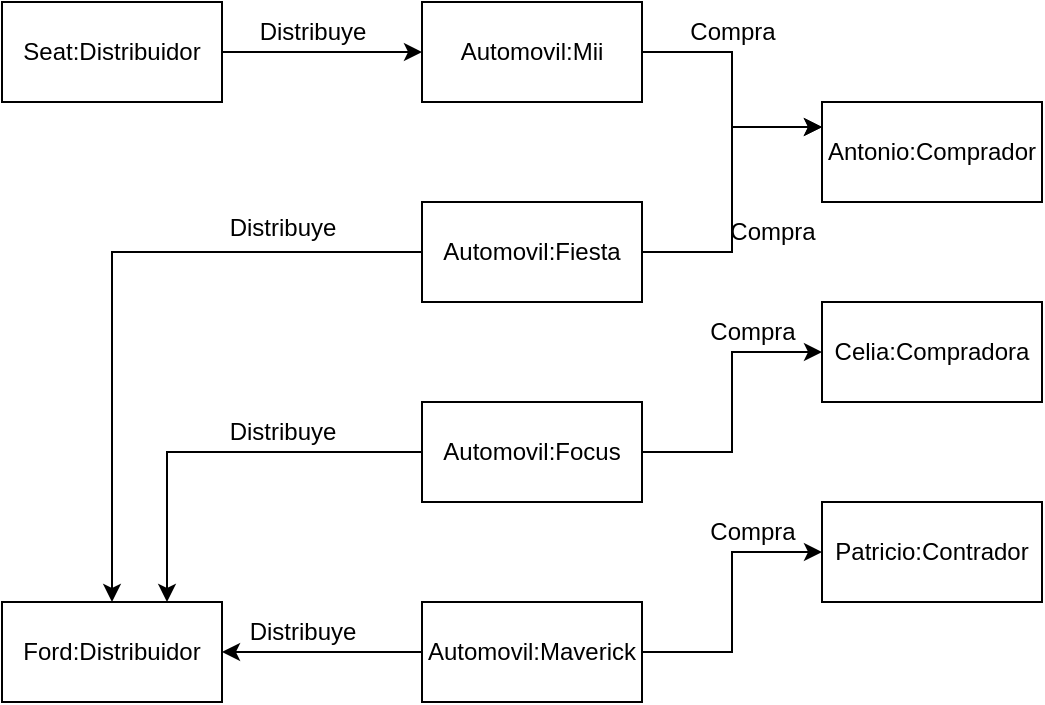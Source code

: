 <mxfile version="24.0.1" type="github">
  <diagram name="Page-1" id="rN5x7KIfAJGTpKDITKL9">
    <mxGraphModel dx="1434" dy="795" grid="1" gridSize="10" guides="1" tooltips="1" connect="1" arrows="1" fold="1" page="1" pageScale="1" pageWidth="850" pageHeight="1100" math="0" shadow="0">
      <root>
        <mxCell id="0" />
        <mxCell id="1" parent="0" />
        <mxCell id="iQYJBfHF8Syut_5VW8lq-13" style="edgeStyle=orthogonalEdgeStyle;rounded=0;orthogonalLoop=1;jettySize=auto;html=1;entryX=0;entryY=0.5;entryDx=0;entryDy=0;" edge="1" parent="1" source="iQYJBfHF8Syut_5VW8lq-1" target="iQYJBfHF8Syut_5VW8lq-8">
          <mxGeometry relative="1" as="geometry" />
        </mxCell>
        <mxCell id="iQYJBfHF8Syut_5VW8lq-1" value="Seat:Distribuidor" style="html=1;whiteSpace=wrap;" vertex="1" parent="1">
          <mxGeometry x="150" y="110" width="110" height="50" as="geometry" />
        </mxCell>
        <mxCell id="iQYJBfHF8Syut_5VW8lq-2" value="Ford:Distribuidor" style="html=1;whiteSpace=wrap;" vertex="1" parent="1">
          <mxGeometry x="150" y="410" width="110" height="50" as="geometry" />
        </mxCell>
        <mxCell id="iQYJBfHF8Syut_5VW8lq-3" value="Patricio:Contrador" style="html=1;whiteSpace=wrap;" vertex="1" parent="1">
          <mxGeometry x="560" y="360" width="110" height="50" as="geometry" />
        </mxCell>
        <mxCell id="iQYJBfHF8Syut_5VW8lq-5" value="Antonio:Comprador" style="html=1;whiteSpace=wrap;" vertex="1" parent="1">
          <mxGeometry x="560" y="160" width="110" height="50" as="geometry" />
        </mxCell>
        <mxCell id="iQYJBfHF8Syut_5VW8lq-6" value="Celia:Compradora" style="html=1;whiteSpace=wrap;" vertex="1" parent="1">
          <mxGeometry x="560" y="260" width="110" height="50" as="geometry" />
        </mxCell>
        <mxCell id="iQYJBfHF8Syut_5VW8lq-15" style="edgeStyle=orthogonalEdgeStyle;rounded=0;orthogonalLoop=1;jettySize=auto;html=1;entryX=0.75;entryY=0;entryDx=0;entryDy=0;" edge="1" parent="1" source="iQYJBfHF8Syut_5VW8lq-7" target="iQYJBfHF8Syut_5VW8lq-2">
          <mxGeometry relative="1" as="geometry" />
        </mxCell>
        <mxCell id="iQYJBfHF8Syut_5VW8lq-17" style="edgeStyle=orthogonalEdgeStyle;rounded=0;orthogonalLoop=1;jettySize=auto;html=1;entryX=0;entryY=0.5;entryDx=0;entryDy=0;" edge="1" parent="1" source="iQYJBfHF8Syut_5VW8lq-7" target="iQYJBfHF8Syut_5VW8lq-6">
          <mxGeometry relative="1" as="geometry" />
        </mxCell>
        <mxCell id="iQYJBfHF8Syut_5VW8lq-7" value="Automovil:Focus" style="html=1;whiteSpace=wrap;" vertex="1" parent="1">
          <mxGeometry x="360" y="310" width="110" height="50" as="geometry" />
        </mxCell>
        <mxCell id="iQYJBfHF8Syut_5VW8lq-12" style="edgeStyle=orthogonalEdgeStyle;rounded=0;orthogonalLoop=1;jettySize=auto;html=1;entryX=0;entryY=0.25;entryDx=0;entryDy=0;" edge="1" parent="1" source="iQYJBfHF8Syut_5VW8lq-8" target="iQYJBfHF8Syut_5VW8lq-5">
          <mxGeometry relative="1" as="geometry" />
        </mxCell>
        <mxCell id="iQYJBfHF8Syut_5VW8lq-8" value="Automovil:Mii" style="html=1;whiteSpace=wrap;" vertex="1" parent="1">
          <mxGeometry x="360" y="110" width="110" height="50" as="geometry" />
        </mxCell>
        <mxCell id="iQYJBfHF8Syut_5VW8lq-11" style="edgeStyle=orthogonalEdgeStyle;rounded=0;orthogonalLoop=1;jettySize=auto;html=1;entryX=0;entryY=0.25;entryDx=0;entryDy=0;" edge="1" parent="1" source="iQYJBfHF8Syut_5VW8lq-9" target="iQYJBfHF8Syut_5VW8lq-5">
          <mxGeometry relative="1" as="geometry" />
        </mxCell>
        <mxCell id="iQYJBfHF8Syut_5VW8lq-14" style="edgeStyle=orthogonalEdgeStyle;rounded=0;orthogonalLoop=1;jettySize=auto;html=1;" edge="1" parent="1" source="iQYJBfHF8Syut_5VW8lq-9" target="iQYJBfHF8Syut_5VW8lq-2">
          <mxGeometry relative="1" as="geometry" />
        </mxCell>
        <mxCell id="iQYJBfHF8Syut_5VW8lq-9" value="Automovil:Fiesta" style="html=1;whiteSpace=wrap;" vertex="1" parent="1">
          <mxGeometry x="360" y="210" width="110" height="50" as="geometry" />
        </mxCell>
        <mxCell id="iQYJBfHF8Syut_5VW8lq-16" style="edgeStyle=orthogonalEdgeStyle;rounded=0;orthogonalLoop=1;jettySize=auto;html=1;entryX=1;entryY=0.5;entryDx=0;entryDy=0;" edge="1" parent="1" source="iQYJBfHF8Syut_5VW8lq-10" target="iQYJBfHF8Syut_5VW8lq-2">
          <mxGeometry relative="1" as="geometry" />
        </mxCell>
        <mxCell id="iQYJBfHF8Syut_5VW8lq-18" style="edgeStyle=orthogonalEdgeStyle;rounded=0;orthogonalLoop=1;jettySize=auto;html=1;entryX=0;entryY=0.5;entryDx=0;entryDy=0;" edge="1" parent="1" source="iQYJBfHF8Syut_5VW8lq-10" target="iQYJBfHF8Syut_5VW8lq-3">
          <mxGeometry relative="1" as="geometry" />
        </mxCell>
        <mxCell id="iQYJBfHF8Syut_5VW8lq-10" value="Automovil:Maverick" style="html=1;whiteSpace=wrap;" vertex="1" parent="1">
          <mxGeometry x="360" y="410" width="110" height="50" as="geometry" />
        </mxCell>
        <mxCell id="iQYJBfHF8Syut_5VW8lq-20" value="Distribuye" style="text;html=1;align=center;verticalAlign=middle;resizable=0;points=[];autosize=1;strokeColor=none;fillColor=none;" vertex="1" parent="1">
          <mxGeometry x="265" y="110" width="80" height="30" as="geometry" />
        </mxCell>
        <mxCell id="iQYJBfHF8Syut_5VW8lq-21" value="Distribuye" style="text;html=1;align=center;verticalAlign=middle;resizable=0;points=[];autosize=1;strokeColor=none;fillColor=none;" vertex="1" parent="1">
          <mxGeometry x="250" y="208" width="80" height="30" as="geometry" />
        </mxCell>
        <mxCell id="iQYJBfHF8Syut_5VW8lq-22" value="Distribuye" style="text;html=1;align=center;verticalAlign=middle;resizable=0;points=[];autosize=1;strokeColor=none;fillColor=none;" vertex="1" parent="1">
          <mxGeometry x="250" y="310" width="80" height="30" as="geometry" />
        </mxCell>
        <mxCell id="iQYJBfHF8Syut_5VW8lq-23" value="Distribuye" style="text;html=1;align=center;verticalAlign=middle;resizable=0;points=[];autosize=1;strokeColor=none;fillColor=none;" vertex="1" parent="1">
          <mxGeometry x="260" y="410" width="80" height="30" as="geometry" />
        </mxCell>
        <mxCell id="iQYJBfHF8Syut_5VW8lq-24" value="Compra" style="text;html=1;align=center;verticalAlign=middle;resizable=0;points=[];autosize=1;strokeColor=none;fillColor=none;" vertex="1" parent="1">
          <mxGeometry x="480" y="110" width="70" height="30" as="geometry" />
        </mxCell>
        <mxCell id="iQYJBfHF8Syut_5VW8lq-25" value="Compra" style="text;html=1;align=center;verticalAlign=middle;resizable=0;points=[];autosize=1;strokeColor=none;fillColor=none;" vertex="1" parent="1">
          <mxGeometry x="490" y="260" width="70" height="30" as="geometry" />
        </mxCell>
        <mxCell id="iQYJBfHF8Syut_5VW8lq-26" value="Compra" style="text;html=1;align=center;verticalAlign=middle;resizable=0;points=[];autosize=1;strokeColor=none;fillColor=none;" vertex="1" parent="1">
          <mxGeometry x="500" y="210" width="70" height="30" as="geometry" />
        </mxCell>
        <mxCell id="iQYJBfHF8Syut_5VW8lq-27" value="Compra" style="text;html=1;align=center;verticalAlign=middle;resizable=0;points=[];autosize=1;strokeColor=none;fillColor=none;" vertex="1" parent="1">
          <mxGeometry x="490" y="360" width="70" height="30" as="geometry" />
        </mxCell>
      </root>
    </mxGraphModel>
  </diagram>
</mxfile>
